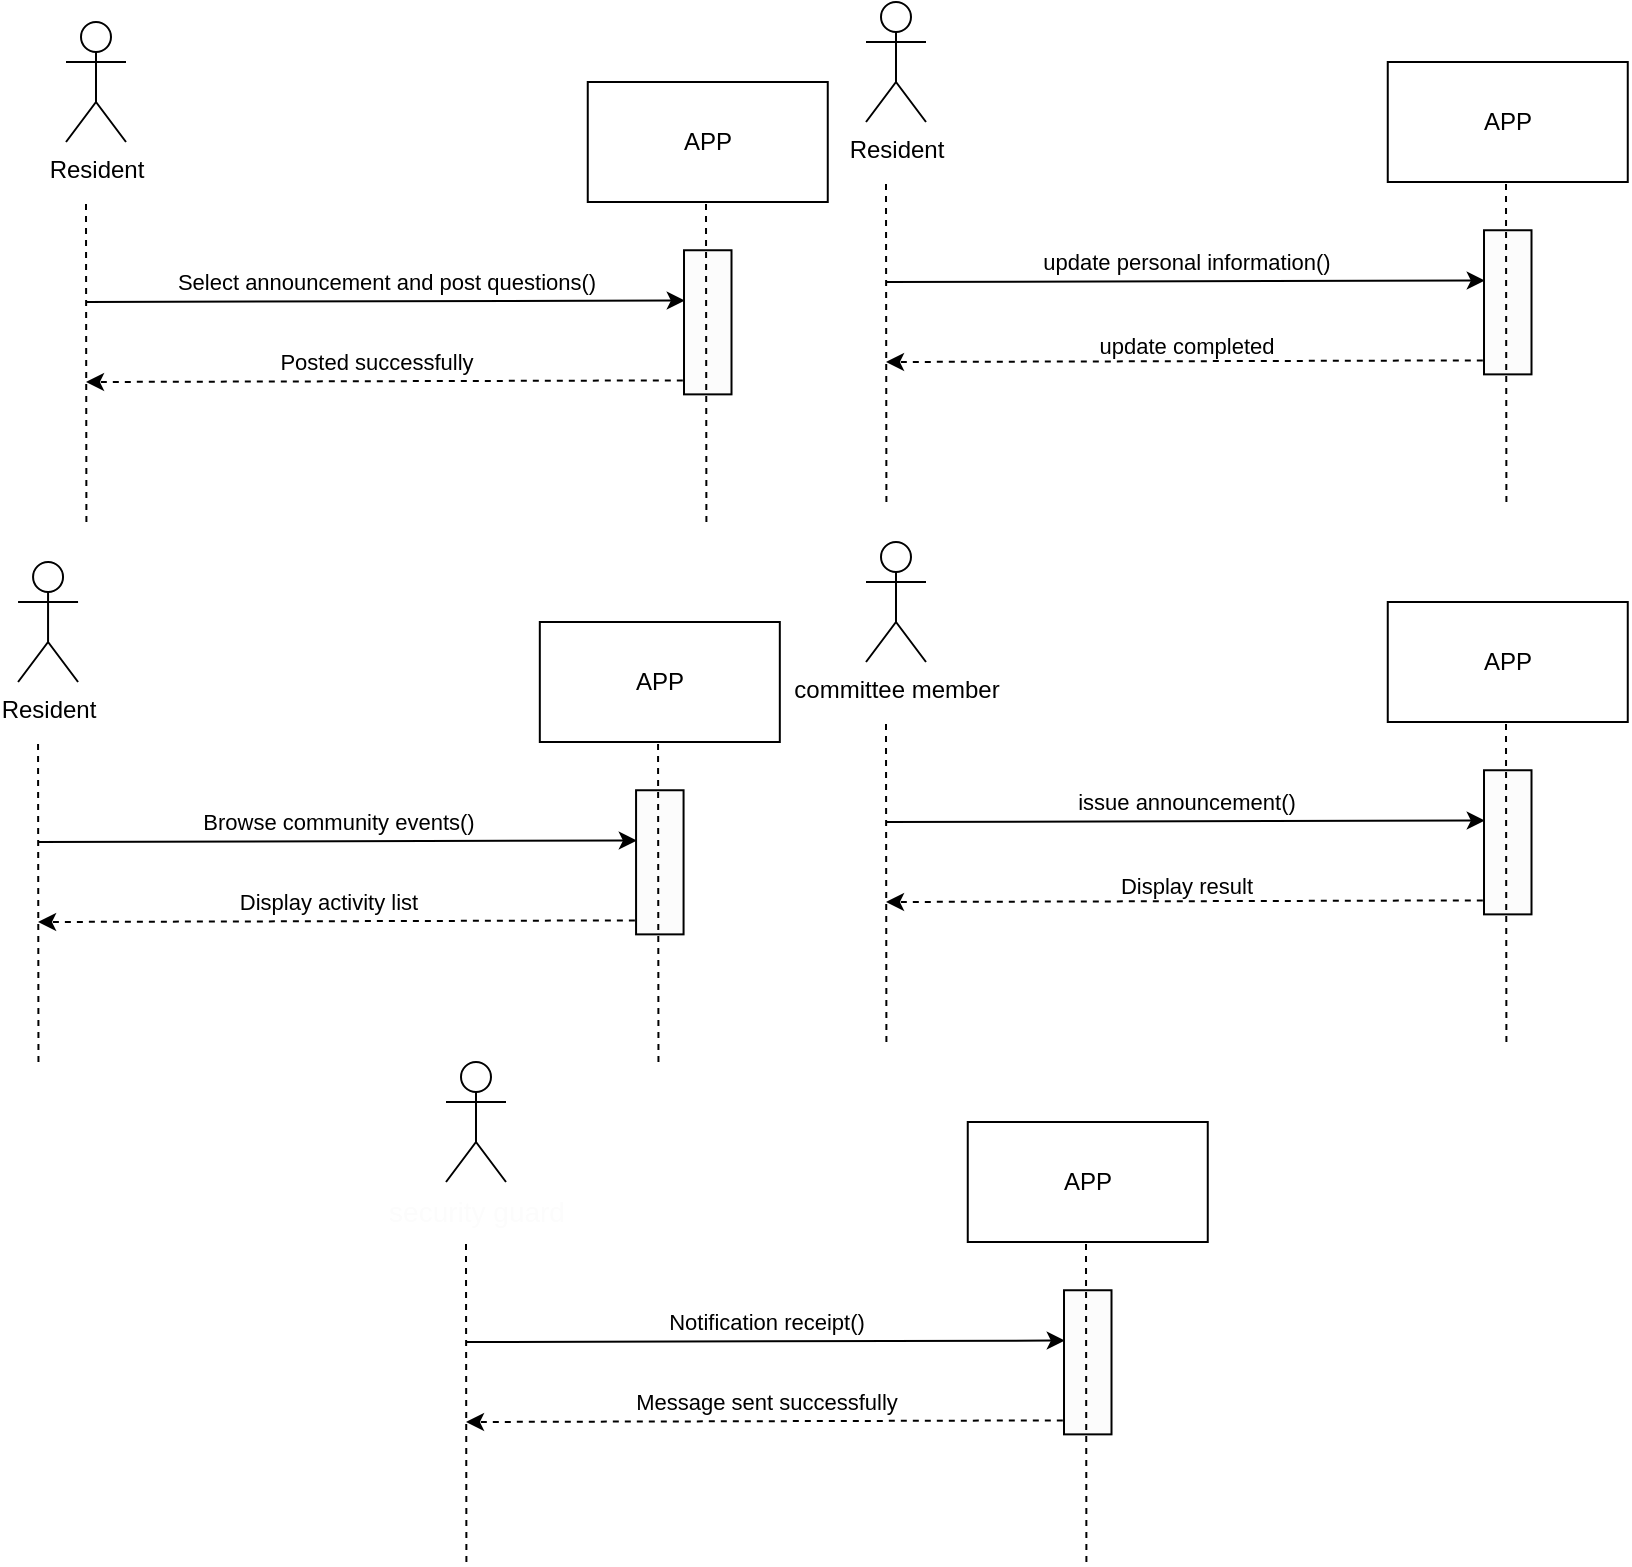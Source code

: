 <mxfile>
    <diagram id="pH06T_ZYiZ9DQ7XZO3A6" name="第1頁">
        <mxGraphModel dx="843" dy="292" grid="1" gridSize="10" guides="1" tooltips="1" connect="1" arrows="1" fold="1" page="1" pageScale="1" pageWidth="827" pageHeight="1169" math="0" shadow="0">
            <root>
                <mxCell id="0"/>
                <mxCell id="1" parent="0"/>
                <mxCell id="2" value="Resident" style="shape=umlActor;verticalLabelPosition=bottom;verticalAlign=top;html=1;outlineConnect=0;" vertex="1" parent="1">
                    <mxGeometry x="40" y="30" width="30" height="60" as="geometry"/>
                </mxCell>
                <mxCell id="3" value="" style="endArrow=none;dashed=1;html=1;" edge="1" parent="1">
                    <mxGeometry width="50" height="50" relative="1" as="geometry">
                        <mxPoint x="50.2" y="280" as="sourcePoint"/>
                        <mxPoint x="50" y="120" as="targetPoint"/>
                    </mxGeometry>
                </mxCell>
                <mxCell id="4" value="APP" style="rounded=0;whiteSpace=wrap;html=1;" vertex="1" parent="1">
                    <mxGeometry x="300.88" y="60" width="120" height="60" as="geometry"/>
                </mxCell>
                <mxCell id="5" value="" style="rounded=0;whiteSpace=wrap;html=1;rotation=90;fillColor=#FCFCFC;" vertex="1" parent="1">
                    <mxGeometry x="324.85" y="168.28" width="72.06" height="23.75" as="geometry"/>
                </mxCell>
                <mxCell id="6" value="" style="endArrow=classic;html=1;entryX=0.349;entryY=0.984;entryDx=0;entryDy=0;entryPerimeter=0;endFill=1;" edge="1" parent="1" target="5">
                    <mxGeometry width="50" height="50" relative="1" as="geometry">
                        <mxPoint x="50" y="170" as="sourcePoint"/>
                        <mxPoint x="110" y="123.13" as="targetPoint"/>
                    </mxGeometry>
                </mxCell>
                <mxCell id="7" value="Select announcement and post questions()" style="edgeLabel;html=1;align=center;verticalAlign=middle;resizable=0;points=[];" vertex="1" connectable="0" parent="6">
                    <mxGeometry x="-0.228" y="1" relative="1" as="geometry">
                        <mxPoint x="34" y="-9" as="offset"/>
                    </mxGeometry>
                </mxCell>
                <mxCell id="8" value="" style="endArrow=none;dashed=1;html=1;" edge="1" parent="1">
                    <mxGeometry width="50" height="50" relative="1" as="geometry">
                        <mxPoint x="360.2" y="280" as="sourcePoint"/>
                        <mxPoint x="360" y="120" as="targetPoint"/>
                    </mxGeometry>
                </mxCell>
                <mxCell id="9" value="" style="endArrow=classic;html=1;exitX=0.903;exitY=1.025;exitDx=0;exitDy=0;exitPerimeter=0;dashed=1;" edge="1" parent="1" source="5">
                    <mxGeometry width="50" height="50" relative="1" as="geometry">
                        <mxPoint x="347" y="202" as="sourcePoint"/>
                        <mxPoint x="50" y="210" as="targetPoint"/>
                        <Array as="points"/>
                    </mxGeometry>
                </mxCell>
                <mxCell id="10" value="Posted successfully" style="edgeLabel;html=1;align=center;verticalAlign=middle;resizable=0;points=[];" vertex="1" connectable="0" parent="9">
                    <mxGeometry x="0.032" y="1" relative="1" as="geometry">
                        <mxPoint y="-11" as="offset"/>
                    </mxGeometry>
                </mxCell>
                <mxCell id="11" value="Resident" style="shape=umlActor;verticalLabelPosition=bottom;verticalAlign=top;html=1;outlineConnect=0;" vertex="1" parent="1">
                    <mxGeometry x="16.03" y="300" width="30" height="60" as="geometry"/>
                </mxCell>
                <mxCell id="12" value="" style="endArrow=none;dashed=1;html=1;" edge="1" parent="1">
                    <mxGeometry width="50" height="50" relative="1" as="geometry">
                        <mxPoint x="26.23" y="550" as="sourcePoint"/>
                        <mxPoint x="26.03" y="390" as="targetPoint"/>
                    </mxGeometry>
                </mxCell>
                <mxCell id="13" value="APP" style="rounded=0;whiteSpace=wrap;html=1;" vertex="1" parent="1">
                    <mxGeometry x="276.91" y="330" width="120" height="60" as="geometry"/>
                </mxCell>
                <mxCell id="14" value="" style="rounded=0;whiteSpace=wrap;html=1;rotation=90;fillColor=#FCFCFC;" vertex="1" parent="1">
                    <mxGeometry x="300.88" y="438.28" width="72.06" height="23.75" as="geometry"/>
                </mxCell>
                <mxCell id="15" value="" style="endArrow=classic;html=1;entryX=0.349;entryY=0.984;entryDx=0;entryDy=0;entryPerimeter=0;endFill=1;" edge="1" parent="1" target="14">
                    <mxGeometry width="50" height="50" relative="1" as="geometry">
                        <mxPoint x="26.03" y="440" as="sourcePoint"/>
                        <mxPoint x="86.03" y="393.13" as="targetPoint"/>
                    </mxGeometry>
                </mxCell>
                <mxCell id="16" value="Browse community events()" style="edgeLabel;html=1;align=center;verticalAlign=middle;resizable=0;points=[];" vertex="1" connectable="0" parent="15">
                    <mxGeometry x="-0.228" y="1" relative="1" as="geometry">
                        <mxPoint x="34" y="-9" as="offset"/>
                    </mxGeometry>
                </mxCell>
                <mxCell id="17" value="" style="endArrow=none;dashed=1;html=1;" edge="1" parent="1">
                    <mxGeometry width="50" height="50" relative="1" as="geometry">
                        <mxPoint x="336.23" y="550" as="sourcePoint"/>
                        <mxPoint x="336.03" y="390" as="targetPoint"/>
                    </mxGeometry>
                </mxCell>
                <mxCell id="18" value="" style="endArrow=classic;html=1;exitX=0.903;exitY=1.025;exitDx=0;exitDy=0;exitPerimeter=0;dashed=1;" edge="1" parent="1" source="14">
                    <mxGeometry width="50" height="50" relative="1" as="geometry">
                        <mxPoint x="323.03" y="472" as="sourcePoint"/>
                        <mxPoint x="26.03" y="480" as="targetPoint"/>
                        <Array as="points"/>
                    </mxGeometry>
                </mxCell>
                <mxCell id="19" value="Display activity list" style="edgeLabel;html=1;align=center;verticalAlign=middle;resizable=0;points=[];" vertex="1" connectable="0" parent="18">
                    <mxGeometry x="0.032" y="1" relative="1" as="geometry">
                        <mxPoint y="-11" as="offset"/>
                    </mxGeometry>
                </mxCell>
                <mxCell id="20" value="Resident" style="shape=umlActor;verticalLabelPosition=bottom;verticalAlign=top;html=1;outlineConnect=0;" vertex="1" parent="1">
                    <mxGeometry x="440" y="20" width="30" height="60" as="geometry"/>
                </mxCell>
                <mxCell id="21" value="" style="endArrow=none;dashed=1;html=1;" edge="1" parent="1">
                    <mxGeometry width="50" height="50" relative="1" as="geometry">
                        <mxPoint x="450.2" y="270" as="sourcePoint"/>
                        <mxPoint x="450" y="110.0" as="targetPoint"/>
                    </mxGeometry>
                </mxCell>
                <mxCell id="22" value="APP" style="rounded=0;whiteSpace=wrap;html=1;" vertex="1" parent="1">
                    <mxGeometry x="700.88" y="50" width="120" height="60" as="geometry"/>
                </mxCell>
                <mxCell id="23" value="" style="rounded=0;whiteSpace=wrap;html=1;rotation=90;fillColor=#FCFCFC;" vertex="1" parent="1">
                    <mxGeometry x="724.85" y="158.28" width="72.06" height="23.75" as="geometry"/>
                </mxCell>
                <mxCell id="24" value="" style="endArrow=classic;html=1;entryX=0.349;entryY=0.984;entryDx=0;entryDy=0;entryPerimeter=0;endFill=1;" edge="1" parent="1" target="23">
                    <mxGeometry width="50" height="50" relative="1" as="geometry">
                        <mxPoint x="450" y="160.0" as="sourcePoint"/>
                        <mxPoint x="510" y="113.13" as="targetPoint"/>
                    </mxGeometry>
                </mxCell>
                <mxCell id="25" value="update personal information()" style="edgeLabel;html=1;align=center;verticalAlign=middle;resizable=0;points=[];" vertex="1" connectable="0" parent="24">
                    <mxGeometry x="-0.228" y="1" relative="1" as="geometry">
                        <mxPoint x="34" y="-9" as="offset"/>
                    </mxGeometry>
                </mxCell>
                <mxCell id="26" value="" style="endArrow=none;dashed=1;html=1;" edge="1" parent="1">
                    <mxGeometry width="50" height="50" relative="1" as="geometry">
                        <mxPoint x="760.2" y="270" as="sourcePoint"/>
                        <mxPoint x="760" y="110.0" as="targetPoint"/>
                    </mxGeometry>
                </mxCell>
                <mxCell id="27" value="" style="endArrow=classic;html=1;exitX=0.903;exitY=1.025;exitDx=0;exitDy=0;exitPerimeter=0;dashed=1;" edge="1" parent="1" source="23">
                    <mxGeometry width="50" height="50" relative="1" as="geometry">
                        <mxPoint x="747" y="192.0" as="sourcePoint"/>
                        <mxPoint x="450" y="200.0" as="targetPoint"/>
                        <Array as="points"/>
                    </mxGeometry>
                </mxCell>
                <mxCell id="28" value="update completed" style="edgeLabel;html=1;align=center;verticalAlign=middle;resizable=0;points=[];" vertex="1" connectable="0" parent="27">
                    <mxGeometry x="0.032" y="1" relative="1" as="geometry">
                        <mxPoint x="5" y="-9" as="offset"/>
                    </mxGeometry>
                </mxCell>
                <mxCell id="29" value="committee member" style="shape=umlActor;verticalLabelPosition=bottom;verticalAlign=top;html=1;outlineConnect=0;" vertex="1" parent="1">
                    <mxGeometry x="440" y="290" width="30" height="60" as="geometry"/>
                </mxCell>
                <mxCell id="30" value="" style="endArrow=none;dashed=1;html=1;" edge="1" parent="1">
                    <mxGeometry width="50" height="50" relative="1" as="geometry">
                        <mxPoint x="450.2" y="540" as="sourcePoint"/>
                        <mxPoint x="450" y="380" as="targetPoint"/>
                    </mxGeometry>
                </mxCell>
                <mxCell id="31" value="APP" style="rounded=0;whiteSpace=wrap;html=1;" vertex="1" parent="1">
                    <mxGeometry x="700.88" y="320" width="120" height="60" as="geometry"/>
                </mxCell>
                <mxCell id="32" value="" style="rounded=0;whiteSpace=wrap;html=1;rotation=90;fillColor=#FCFCFC;" vertex="1" parent="1">
                    <mxGeometry x="724.85" y="428.28" width="72.06" height="23.75" as="geometry"/>
                </mxCell>
                <mxCell id="33" value="" style="endArrow=classic;html=1;entryX=0.349;entryY=0.984;entryDx=0;entryDy=0;entryPerimeter=0;endFill=1;" edge="1" parent="1" target="32">
                    <mxGeometry width="50" height="50" relative="1" as="geometry">
                        <mxPoint x="450" y="430" as="sourcePoint"/>
                        <mxPoint x="510" y="383.13" as="targetPoint"/>
                    </mxGeometry>
                </mxCell>
                <mxCell id="34" value="issue announcement()" style="edgeLabel;html=1;align=center;verticalAlign=middle;resizable=0;points=[];" vertex="1" connectable="0" parent="33">
                    <mxGeometry x="-0.228" y="1" relative="1" as="geometry">
                        <mxPoint x="34" y="-9" as="offset"/>
                    </mxGeometry>
                </mxCell>
                <mxCell id="35" value="" style="endArrow=none;dashed=1;html=1;" edge="1" parent="1">
                    <mxGeometry width="50" height="50" relative="1" as="geometry">
                        <mxPoint x="760.2" y="540" as="sourcePoint"/>
                        <mxPoint x="760" y="380" as="targetPoint"/>
                    </mxGeometry>
                </mxCell>
                <mxCell id="36" value="" style="endArrow=classic;html=1;exitX=0.903;exitY=1.025;exitDx=0;exitDy=0;exitPerimeter=0;dashed=1;" edge="1" parent="1" source="32">
                    <mxGeometry width="50" height="50" relative="1" as="geometry">
                        <mxPoint x="747" y="462" as="sourcePoint"/>
                        <mxPoint x="450" y="470" as="targetPoint"/>
                        <Array as="points"/>
                    </mxGeometry>
                </mxCell>
                <mxCell id="37" value="Display result" style="edgeLabel;html=1;align=center;verticalAlign=middle;resizable=0;points=[];" vertex="1" connectable="0" parent="36">
                    <mxGeometry x="0.032" y="1" relative="1" as="geometry">
                        <mxPoint x="5" y="-9" as="offset"/>
                    </mxGeometry>
                </mxCell>
                <mxCell id="40" value="&lt;div style=&quot;text-align: left;&quot;&gt;&lt;font color=&quot;#fcfcfc&quot; face=&quot;arial, sans-serif&quot;&gt;&lt;span style=&quot;font-size: 14px;&quot;&gt;security guard&lt;/span&gt;&lt;/font&gt;&lt;br&gt;&lt;/div&gt;" style="shape=umlActor;verticalLabelPosition=bottom;verticalAlign=top;html=1;outlineConnect=0;" vertex="1" parent="1">
                    <mxGeometry x="230" y="550" width="30" height="60" as="geometry"/>
                </mxCell>
                <mxCell id="41" value="" style="endArrow=none;dashed=1;html=1;" edge="1" parent="1">
                    <mxGeometry width="50" height="50" relative="1" as="geometry">
                        <mxPoint x="240.2" y="800" as="sourcePoint"/>
                        <mxPoint x="240.0" y="640.0" as="targetPoint"/>
                    </mxGeometry>
                </mxCell>
                <mxCell id="42" value="APP" style="rounded=0;whiteSpace=wrap;html=1;" vertex="1" parent="1">
                    <mxGeometry x="490.88" y="580" width="120" height="60" as="geometry"/>
                </mxCell>
                <mxCell id="43" value="" style="rounded=0;whiteSpace=wrap;html=1;rotation=90;fillColor=#FCFCFC;" vertex="1" parent="1">
                    <mxGeometry x="514.85" y="688.28" width="72.06" height="23.75" as="geometry"/>
                </mxCell>
                <mxCell id="44" value="" style="endArrow=classic;html=1;entryX=0.349;entryY=0.984;entryDx=0;entryDy=0;entryPerimeter=0;endFill=1;" edge="1" parent="1" target="43">
                    <mxGeometry width="50" height="50" relative="1" as="geometry">
                        <mxPoint x="240.0" y="690.0" as="sourcePoint"/>
                        <mxPoint x="300" y="643.13" as="targetPoint"/>
                    </mxGeometry>
                </mxCell>
                <mxCell id="45" value="Notification receipt()" style="edgeLabel;html=1;align=center;verticalAlign=middle;resizable=0;points=[];" vertex="1" connectable="0" parent="44">
                    <mxGeometry x="-0.228" y="1" relative="1" as="geometry">
                        <mxPoint x="34" y="-9" as="offset"/>
                    </mxGeometry>
                </mxCell>
                <mxCell id="46" value="" style="endArrow=none;dashed=1;html=1;" edge="1" parent="1">
                    <mxGeometry width="50" height="50" relative="1" as="geometry">
                        <mxPoint x="550.2" y="800" as="sourcePoint"/>
                        <mxPoint x="550" y="640.0" as="targetPoint"/>
                    </mxGeometry>
                </mxCell>
                <mxCell id="47" value="" style="endArrow=classic;html=1;exitX=0.903;exitY=1.025;exitDx=0;exitDy=0;exitPerimeter=0;dashed=1;" edge="1" parent="1" source="43">
                    <mxGeometry width="50" height="50" relative="1" as="geometry">
                        <mxPoint x="537" y="722" as="sourcePoint"/>
                        <mxPoint x="240.0" y="730.0" as="targetPoint"/>
                        <Array as="points"/>
                    </mxGeometry>
                </mxCell>
                <mxCell id="48" value="Message sent successfully" style="edgeLabel;html=1;align=center;verticalAlign=middle;resizable=0;points=[];" vertex="1" connectable="0" parent="47">
                    <mxGeometry x="0.032" y="1" relative="1" as="geometry">
                        <mxPoint x="5" y="-11" as="offset"/>
                    </mxGeometry>
                </mxCell>
            </root>
        </mxGraphModel>
    </diagram>
</mxfile>